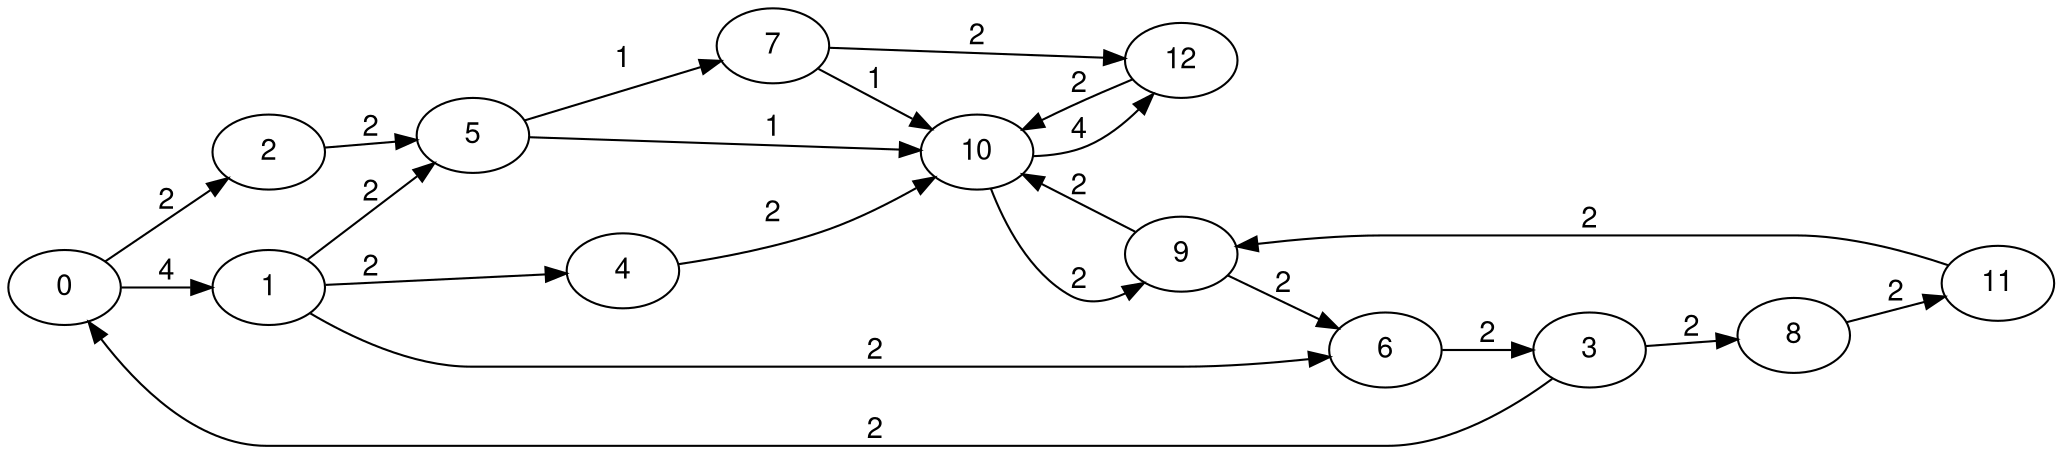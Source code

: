 digraph create_graph {
  fontname="Helvetica,Arial,sans-serif"
  node [fontname="Helvetica,Arial,sans-serif"]
  edge [fontname="Helvetica,Arial,sans-serif"]
  rankdir=LR;
0 -> 2 [label = 2];
0 -> 1 [label = 4];
1 -> 4 [label = 2];
1 -> 6 [label = 2];
1 -> 5 [label = 2];
4 -> 10 [label = 2];
2 -> 5 [label = 2];
12 -> 10 [label = 2];
6 -> 3 [label = 2];
3 -> 0 [label = 2];
3 -> 8 [label = 2];
8 -> 11 [label = 2];
11 -> 9 [label = 2];
10 -> 12 [label = 4];
10 -> 9 [label = 2];
9 -> 6 [label = 2];
9 -> 10 [label = 2];
5 -> 10 [label = 1];
5 -> 7 [label = 1];
7 -> 12 [label = 2];
7 -> 10 [label = 1];
}